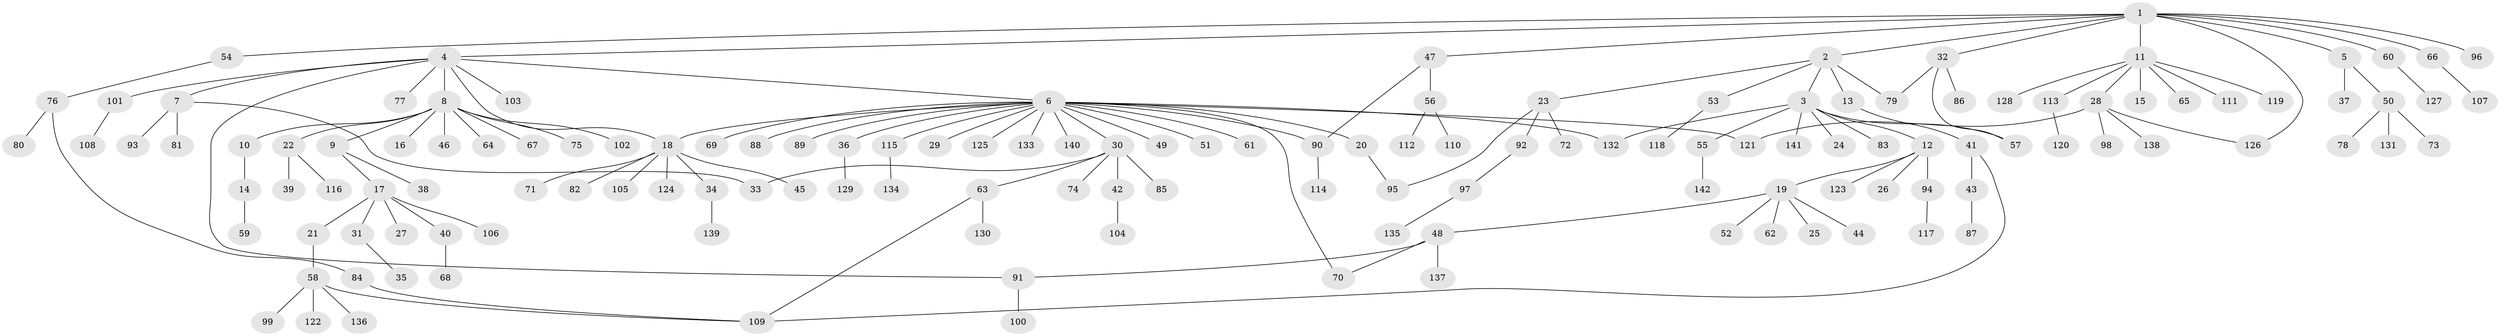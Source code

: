 // Generated by graph-tools (version 1.1) at 2025/14/03/09/25 04:14:46]
// undirected, 142 vertices, 155 edges
graph export_dot {
graph [start="1"]
  node [color=gray90,style=filled];
  1;
  2;
  3;
  4;
  5;
  6;
  7;
  8;
  9;
  10;
  11;
  12;
  13;
  14;
  15;
  16;
  17;
  18;
  19;
  20;
  21;
  22;
  23;
  24;
  25;
  26;
  27;
  28;
  29;
  30;
  31;
  32;
  33;
  34;
  35;
  36;
  37;
  38;
  39;
  40;
  41;
  42;
  43;
  44;
  45;
  46;
  47;
  48;
  49;
  50;
  51;
  52;
  53;
  54;
  55;
  56;
  57;
  58;
  59;
  60;
  61;
  62;
  63;
  64;
  65;
  66;
  67;
  68;
  69;
  70;
  71;
  72;
  73;
  74;
  75;
  76;
  77;
  78;
  79;
  80;
  81;
  82;
  83;
  84;
  85;
  86;
  87;
  88;
  89;
  90;
  91;
  92;
  93;
  94;
  95;
  96;
  97;
  98;
  99;
  100;
  101;
  102;
  103;
  104;
  105;
  106;
  107;
  108;
  109;
  110;
  111;
  112;
  113;
  114;
  115;
  116;
  117;
  118;
  119;
  120;
  121;
  122;
  123;
  124;
  125;
  126;
  127;
  128;
  129;
  130;
  131;
  132;
  133;
  134;
  135;
  136;
  137;
  138;
  139;
  140;
  141;
  142;
  1 -- 2;
  1 -- 4;
  1 -- 5;
  1 -- 11;
  1 -- 32;
  1 -- 47;
  1 -- 54;
  1 -- 60;
  1 -- 66;
  1 -- 96;
  1 -- 126;
  2 -- 3;
  2 -- 13;
  2 -- 23;
  2 -- 53;
  2 -- 79;
  3 -- 12;
  3 -- 24;
  3 -- 55;
  3 -- 57;
  3 -- 83;
  3 -- 132;
  3 -- 141;
  4 -- 6;
  4 -- 7;
  4 -- 8;
  4 -- 18;
  4 -- 77;
  4 -- 91;
  4 -- 101;
  4 -- 103;
  5 -- 37;
  5 -- 50;
  6 -- 18;
  6 -- 20;
  6 -- 29;
  6 -- 30;
  6 -- 36;
  6 -- 49;
  6 -- 51;
  6 -- 61;
  6 -- 69;
  6 -- 70;
  6 -- 88;
  6 -- 89;
  6 -- 90;
  6 -- 115;
  6 -- 121;
  6 -- 125;
  6 -- 132;
  6 -- 133;
  6 -- 140;
  7 -- 33;
  7 -- 81;
  7 -- 93;
  8 -- 9;
  8 -- 10;
  8 -- 16;
  8 -- 22;
  8 -- 46;
  8 -- 64;
  8 -- 67;
  8 -- 75;
  8 -- 102;
  9 -- 17;
  9 -- 38;
  10 -- 14;
  11 -- 15;
  11 -- 28;
  11 -- 65;
  11 -- 111;
  11 -- 113;
  11 -- 119;
  11 -- 128;
  12 -- 19;
  12 -- 26;
  12 -- 94;
  12 -- 123;
  13 -- 41;
  14 -- 59;
  17 -- 21;
  17 -- 27;
  17 -- 31;
  17 -- 40;
  17 -- 106;
  18 -- 34;
  18 -- 45;
  18 -- 71;
  18 -- 82;
  18 -- 105;
  18 -- 124;
  19 -- 25;
  19 -- 44;
  19 -- 48;
  19 -- 52;
  19 -- 62;
  20 -- 95;
  21 -- 58;
  22 -- 39;
  22 -- 116;
  23 -- 72;
  23 -- 92;
  23 -- 95;
  28 -- 98;
  28 -- 121;
  28 -- 126;
  28 -- 138;
  30 -- 33;
  30 -- 42;
  30 -- 63;
  30 -- 74;
  30 -- 85;
  31 -- 35;
  32 -- 57;
  32 -- 79;
  32 -- 86;
  34 -- 139;
  36 -- 129;
  40 -- 68;
  41 -- 43;
  41 -- 109;
  42 -- 104;
  43 -- 87;
  47 -- 56;
  47 -- 90;
  48 -- 70;
  48 -- 91;
  48 -- 137;
  50 -- 73;
  50 -- 78;
  50 -- 131;
  53 -- 118;
  54 -- 76;
  55 -- 142;
  56 -- 110;
  56 -- 112;
  58 -- 99;
  58 -- 109;
  58 -- 122;
  58 -- 136;
  60 -- 127;
  63 -- 109;
  63 -- 130;
  66 -- 107;
  76 -- 80;
  76 -- 84;
  84 -- 109;
  90 -- 114;
  91 -- 100;
  92 -- 97;
  94 -- 117;
  97 -- 135;
  101 -- 108;
  113 -- 120;
  115 -- 134;
}
